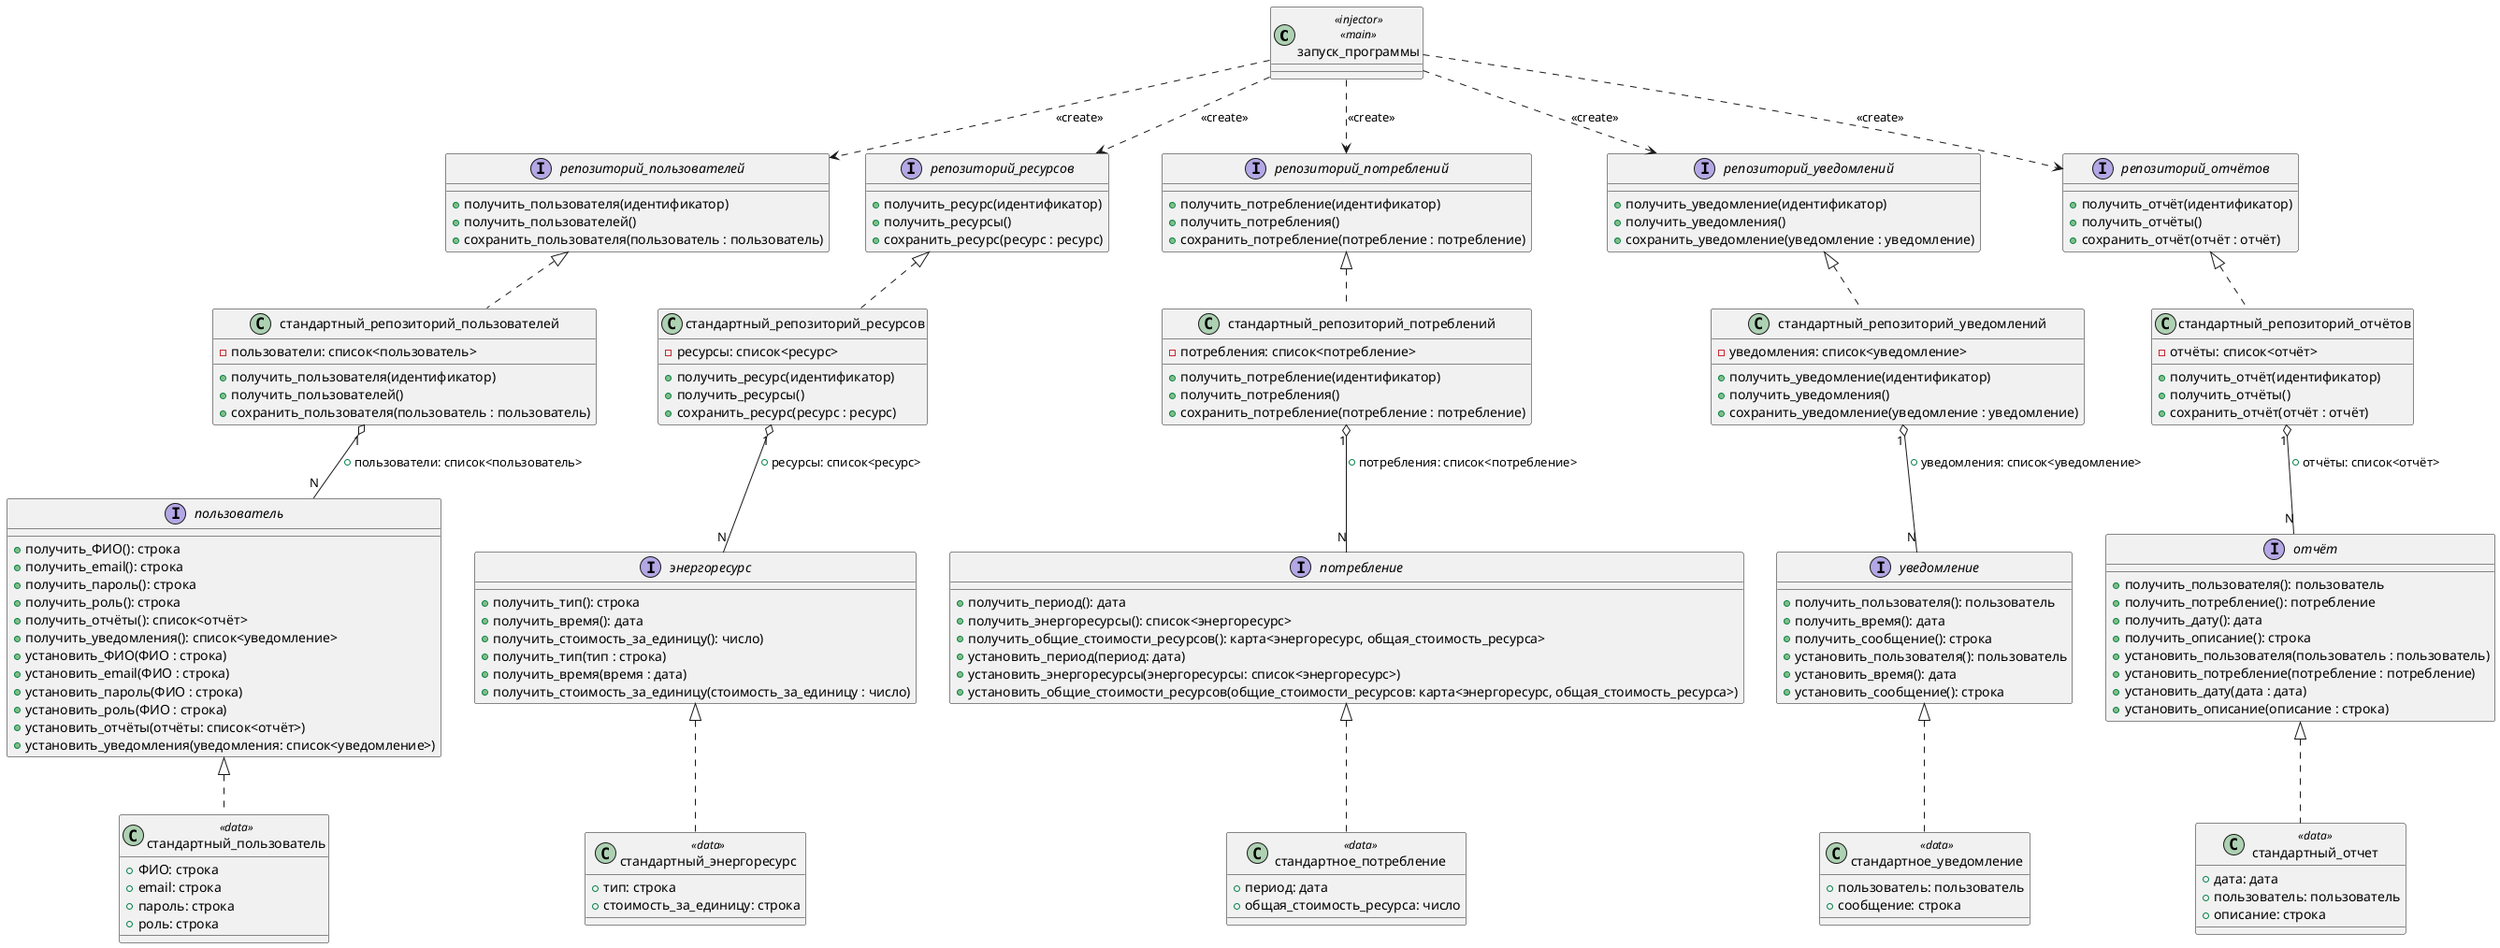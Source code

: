 @startuml

class запуск_программы <<injector>> <<main>> {
}

interface репозиторий_пользователей {
  + получить_пользователя(идентификатор)
  + получить_пользователей()
  + сохранить_пользователя(пользователь : пользователь)
}

interface репозиторий_ресурсов {
  + получить_ресурс(идентификатор)
  + получить_ресурсы()
  + сохранить_ресурс(ресурс : ресурс)
}

interface репозиторий_потреблений {
  + получить_потребление(идентификатор)
  + получить_потребления()
  + сохранить_потребление(потребление : потребление)
}

interface репозиторий_уведомлений {
  + получить_уведомление(идентификатор)
  + получить_уведомления()
  + сохранить_уведомление(уведомление : уведомление)
}

interface репозиторий_отчётов {
  + получить_отчёт(идентификатор)
  + получить_отчёты()
  + сохранить_отчёт(отчёт : отчёт)
}

class стандартный_репозиторий_пользователей {
  - пользователи: список<пользователь>
  + получить_пользователя(идентификатор)
  + получить_пользователей()
  + сохранить_пользователя(пользователь : пользователь)
}

class стандартный_репозиторий_ресурсов {
  - ресурсы: список<ресурс>
  + получить_ресурс(идентификатор)
  + получить_ресурсы()
  + сохранить_ресурс(ресурс : ресурс)
}

class стандартный_репозиторий_потреблений {
  - потребления: список<потребление>
  + получить_потребление(идентификатор)
  + получить_потребления()
  + сохранить_потребление(потребление : потребление)
}

class стандартный_репозиторий_уведомлений {
  - уведомления: список<уведомление>
  + получить_уведомление(идентификатор)
  + получить_уведомления()
  + сохранить_уведомление(уведомление : уведомление)
}

class стандартный_репозиторий_отчётов {
  - отчёты: список<отчёт>
  + получить_отчёт(идентификатор)
  + получить_отчёты()
  + сохранить_отчёт(отчёт : отчёт)
}

interface пользователь {
  + получить_ФИО(): строка
  + получить_email(): строка
  + получить_пароль(): строка
  + получить_роль(): строка
  + получить_отчёты(): список<отчёт>
  + получить_уведомления(): список<уведомление>
  + установить_ФИО(ФИО : строка)
  + установить_email(ФИО : строка)
  + установить_пароль(ФИО : строка)
  + установить_роль(ФИО : строка)
  + установить_отчёты(отчёты: список<отчёт>)
  + установить_уведомления(уведомления: список<уведомление>)
}

interface уведомление {
  + получить_пользователя(): пользователь
  + получить_время(): дата
  + получить_сообщение(): строка
  + установить_пользователя(): пользователь
  + установить_время(): дата
  + установить_сообщение(): строка
}

interface отчёт {
  + получить_пользователя(): пользователь
  + получить_потребление(): потребление
  + получить_дату(): дата
  + получить_описание(): строка
  + установить_пользователя(пользователь : пользователь)
  + установить_потребление(потребление : потребление)
  + установить_дату(дата : дата)
  + установить_описание(описание : строка)
}


interface потребление {
  + получить_период(): дата
  + получить_энергоресурсы(): список<энергоресурс>
  + получить_общие_стоимости_ресурсов(): карта<энергоресурс, общая_стоимость_ресурса>
  + установить_период(период: дата)
  + установить_энергоресурсы(энергоресурсы: список<энергоресурс>)
  + установить_общие_стоимости_ресурсов(общие_стоимости_ресурсов: карта<энергоресурс, общая_стоимость_ресурса>)
}

interface энергоресурс {
  + получить_тип(): строка
  + получить_время(): дата
  + получить_стоимость_за_единицу(): число)
  + получить_тип(тип : строка)
  + получить_время(время : дата)
  + получить_стоимость_за_единицу(стоимость_за_единицу : число)
}

class стандартный_пользователь <<data>> {
  + ФИО: строка
  + email: строка
  + пароль: строка
  + роль: строка
}

class стандартный_энергоресурс <<data>> {
  + тип: строка
  + стоимость_за_единицу: строка
}

class "стандартное_потребление" <<data>> {
  + период: дата
  + общая_стоимость_ресурса: число
}

class стандартное_уведомление <<data>> {
  + пользователь: пользователь
  + сообщение: строка
}

class стандартный_отчет <<data>> {
  + дата: дата
  + пользователь: пользователь
  + описание: строка
}

запуск_программы ..> репозиторий_пользователей: <<create>>
запуск_программы ..> репозиторий_уведомлений: <<create>>
запуск_программы ..> репозиторий_отчётов: <<create>>
запуск_программы ..> репозиторий_потреблений: <<create>>
запуск_программы ..> репозиторий_ресурсов: <<create>>

репозиторий_пользователей <|.. стандартный_репозиторий_пользователей
репозиторий_ресурсов <|.. стандартный_репозиторий_ресурсов
репозиторий_потреблений <|.. стандартный_репозиторий_потреблений
репозиторий_отчётов <|.. стандартный_репозиторий_отчётов
репозиторий_уведомлений <|.. стандартный_репозиторий_уведомлений

стандартный_репозиторий_пользователей "1" o-- "N" пользователь: + пользователи: список<пользователь>
стандартный_репозиторий_уведомлений "1" o-- "N" уведомление: + уведомления: список<уведомление>
стандартный_репозиторий_отчётов "1" o-- "N" отчёт: + отчёты: список<отчёт>
стандартный_репозиторий_потреблений "1" o-- "N" потребление: + потребления: список<потребление>
стандартный_репозиторий_ресурсов "1" o-- "N" энергоресурс: + ресурсы: список<ресурс>

пользователь <|.. стандартный_пользователь
энергоресурс <|.. стандартный_энергоресурс
отчёт <|.. стандартный_отчет
уведомление <|.. стандартное_уведомление
потребление <|.. "стандартное_потребление"

@enduml
